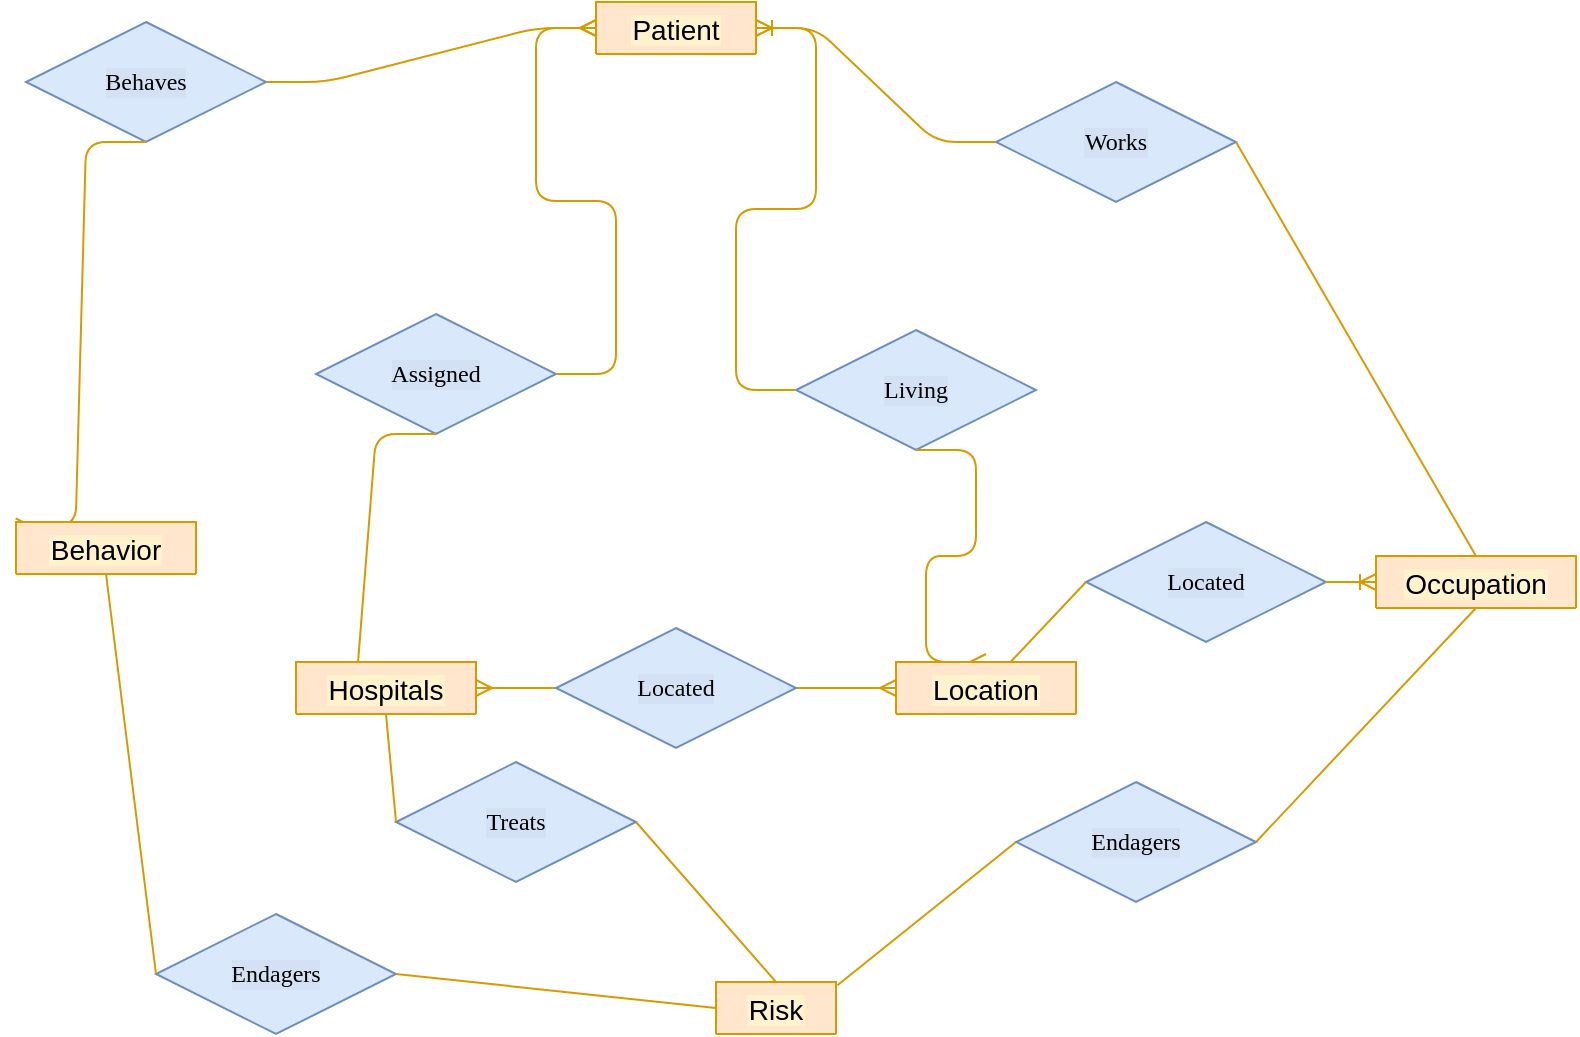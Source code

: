 <mxfile version="13.6.6" type="github"><diagram id="AUjH89CxYdZOuX72Uw9I" name="Page-1"><mxGraphModel dx="1888" dy="531" grid="1" gridSize="10" guides="1" tooltips="1" connect="1" arrows="1" fold="1" page="1" pageScale="1" pageWidth="850" pageHeight="1100" math="0" shadow="0"><root><mxCell id="0"/><mxCell id="1" parent="0"/><mxCell id="HIEzbjI9eFm-Q7LftsO4-79" value="Located" style="shape=rhombus;perimeter=rhombusPerimeter;whiteSpace=wrap;html=1;align=center;fontFamily=Times New Roman;labelBackgroundColor=#D4E1F5;fillColor=#dae8fc;strokeColor=#6c8ebf;" parent="1" vertex="1"><mxGeometry x="425" y="320" width="120" height="60" as="geometry"/></mxCell><mxCell id="HIEzbjI9eFm-Q7LftsO4-84" value="" style="endArrow=none;html=1;rounded=0;fontFamily=Times New Roman;entryX=0;entryY=0.5;entryDx=0;entryDy=0;labelBackgroundColor=#FFF2CC;fillColor=#ffe6cc;strokeColor=#d79b00;" parent="1" source="HIEzbjI9eFm-Q7LftsO4-67" target="HIEzbjI9eFm-Q7LftsO4-79" edge="1"><mxGeometry relative="1" as="geometry"><mxPoint x="10" y="260" as="sourcePoint"/><mxPoint x="170" y="260" as="targetPoint"/></mxGeometry></mxCell><mxCell id="HIEzbjI9eFm-Q7LftsO4-86" value="" style="edgeStyle=entityRelationEdgeStyle;fontSize=12;html=1;endArrow=ERoneToMany;labelBackgroundColor=#FFF2CC;fillColor=#ffe6cc;strokeColor=#d79b00;" parent="1" source="HIEzbjI9eFm-Q7LftsO4-79" target="HIEzbjI9eFm-Q7LftsO4-30" edge="1"><mxGeometry width="100" height="100" relative="1" as="geometry"><mxPoint x="40" y="310" as="sourcePoint"/><mxPoint x="610" y="280" as="targetPoint"/></mxGeometry></mxCell><mxCell id="HIEzbjI9eFm-Q7LftsO4-88" value="Works" style="shape=rhombus;perimeter=rhombusPerimeter;whiteSpace=wrap;html=1;align=center;fontFamily=Times New Roman;labelBackgroundColor=#D4E1F5;fillColor=#dae8fc;strokeColor=#6c8ebf;" parent="1" vertex="1"><mxGeometry x="380" y="100" width="120" height="60" as="geometry"/></mxCell><mxCell id="HIEzbjI9eFm-Q7LftsO4-90" value="" style="endArrow=none;html=1;rounded=0;fontFamily=Times New Roman;exitX=1;exitY=0.5;exitDx=0;exitDy=0;entryX=0.5;entryY=0;entryDx=0;entryDy=0;labelBackgroundColor=#FFF2CC;fillColor=#ffe6cc;strokeColor=#d79b00;" parent="1" source="HIEzbjI9eFm-Q7LftsO4-88" target="HIEzbjI9eFm-Q7LftsO4-30" edge="1"><mxGeometry relative="1" as="geometry"><mxPoint x="200" y="380" as="sourcePoint"/><mxPoint x="360" y="380" as="targetPoint"/></mxGeometry></mxCell><mxCell id="HIEzbjI9eFm-Q7LftsO4-91" value="Living" style="shape=rhombus;perimeter=rhombusPerimeter;whiteSpace=wrap;html=1;align=center;fontFamily=Times New Roman;labelBackgroundColor=#D4E1F5;fillColor=#dae8fc;strokeColor=#6c8ebf;" parent="1" vertex="1"><mxGeometry x="280" y="224" width="120" height="60" as="geometry"/></mxCell><mxCell id="HIEzbjI9eFm-Q7LftsO4-93" value="" style="edgeStyle=entityRelationEdgeStyle;fontSize=12;html=1;endArrow=ERmany;labelBackgroundColor=#FFF2CC;fillColor=#ffe6cc;strokeColor=#d79b00;" parent="1" source="HIEzbjI9eFm-Q7LftsO4-91" target="HIEzbjI9eFm-Q7LftsO4-65" edge="1"><mxGeometry width="100" height="100" relative="1" as="geometry"><mxPoint x="230" y="420" as="sourcePoint"/><mxPoint x="240" y="1010" as="targetPoint"/></mxGeometry></mxCell><mxCell id="HIEzbjI9eFm-Q7LftsO4-102" value="Behaves" style="shape=rhombus;perimeter=rhombusPerimeter;whiteSpace=wrap;html=1;align=center;fontFamily=Times New Roman;labelBackgroundColor=#D4E1F5;fillColor=#dae8fc;strokeColor=#6c8ebf;" parent="1" vertex="1"><mxGeometry x="-105.0" y="70" width="120" height="60" as="geometry"/></mxCell><mxCell id="HIEzbjI9eFm-Q7LftsO4-108" value="" style="edgeStyle=entityRelationEdgeStyle;fontSize=12;html=1;endArrow=ERmany;entryX=-0.002;entryY=0.084;entryDx=0;entryDy=0;entryPerimeter=0;exitX=0.5;exitY=1;exitDx=0;exitDy=0;labelBackgroundColor=#FFF2CC;fillColor=#ffe6cc;strokeColor=#d79b00;" parent="1" source="HIEzbjI9eFm-Q7LftsO4-102" target="HIEzbjI9eFm-Q7LftsO4-55" edge="1"><mxGeometry width="100" height="100" relative="1" as="geometry"><mxPoint x="-999.68" y="367" as="sourcePoint"/><mxPoint x="-619.68" y="687" as="targetPoint"/></mxGeometry></mxCell><mxCell id="HIEzbjI9eFm-Q7LftsO4-109" value="" style="edgeStyle=entityRelationEdgeStyle;fontSize=12;html=1;endArrow=ERmany;exitX=1;exitY=0.5;exitDx=0;exitDy=0;entryX=0;entryY=0.5;entryDx=0;entryDy=0;labelBackgroundColor=#FFF2CC;fillColor=#ffe6cc;strokeColor=#d79b00;" parent="1" source="HIEzbjI9eFm-Q7LftsO4-102" target="HIEzbjI9eFm-Q7LftsO4-66" edge="1"><mxGeometry width="100" height="100" relative="1" as="geometry"><mxPoint x="-709.68" y="1047" as="sourcePoint"/><mxPoint x="-589.68" y="477" as="targetPoint"/></mxGeometry></mxCell><mxCell id="HIEzbjI9eFm-Q7LftsO4-111" value="Assigned" style="shape=rhombus;perimeter=rhombusPerimeter;whiteSpace=wrap;html=1;align=center;fontFamily=Times New Roman;labelBackgroundColor=#D4E1F5;fillColor=#dae8fc;strokeColor=#6c8ebf;" parent="1" vertex="1"><mxGeometry x="40" y="216" width="120" height="60" as="geometry"/></mxCell><mxCell id="HIEzbjI9eFm-Q7LftsO4-112" value="" style="edgeStyle=entityRelationEdgeStyle;fontSize=12;html=1;endArrow=ERmany;labelBackgroundColor=#FFF2CC;fillColor=#ffe6cc;strokeColor=#d79b00;" parent="1" source="HIEzbjI9eFm-Q7LftsO4-111" target="HIEzbjI9eFm-Q7LftsO4-65" edge="1"><mxGeometry width="100" height="100" relative="1" as="geometry"><mxPoint x="100" y="890" as="sourcePoint"/><mxPoint x="200" y="790" as="targetPoint"/></mxGeometry></mxCell><mxCell id="HIEzbjI9eFm-Q7LftsO4-113" value="" style="edgeStyle=entityRelationEdgeStyle;fontSize=12;html=1;endArrow=ERmany;entryX=0;entryY=0.5;entryDx=0;entryDy=0;exitX=0.5;exitY=1;exitDx=0;exitDy=0;labelBackgroundColor=#FFF2CC;fillColor=#ffe6cc;strokeColor=#d79b00;" parent="1" source="HIEzbjI9eFm-Q7LftsO4-111" target="HIEzbjI9eFm-Q7LftsO4-74" edge="1"><mxGeometry width="100" height="100" relative="1" as="geometry"><mxPoint x="-20" y="260" as="sourcePoint"/><mxPoint x="-130" y="618" as="targetPoint"/></mxGeometry></mxCell><mxCell id="HIEzbjI9eFm-Q7LftsO4-114" value="" style="edgeStyle=entityRelationEdgeStyle;fontSize=12;html=1;endArrow=ERoneToMany;labelBackgroundColor=#FFF2CC;fillColor=#ffe6cc;strokeColor=#d79b00;" parent="1" source="HIEzbjI9eFm-Q7LftsO4-88" target="HIEzbjI9eFm-Q7LftsO4-61" edge="1"><mxGeometry width="100" height="100" relative="1" as="geometry"><mxPoint x="630" y="1010" as="sourcePoint"/><mxPoint x="570" y="980" as="targetPoint"/></mxGeometry></mxCell><mxCell id="HIEzbjI9eFm-Q7LftsO4-129" value="" style="edgeStyle=entityRelationEdgeStyle;fontSize=12;html=1;endArrow=ERmany;startArrow=ERmany;exitX=1;exitY=0.5;exitDx=0;exitDy=0;entryX=0;entryY=0.5;entryDx=0;entryDy=0;labelBackgroundColor=#FFF2CC;fillColor=#ffe6cc;strokeColor=#d79b00;" parent="1" source="HIEzbjI9eFm-Q7LftsO4-73" target="HIEzbjI9eFm-Q7LftsO4-67" edge="1"><mxGeometry width="100" height="100" relative="1" as="geometry"><mxPoint x="270" y="540" as="sourcePoint"/><mxPoint x="370" y="440" as="targetPoint"/></mxGeometry></mxCell><mxCell id="HIEzbjI9eFm-Q7LftsO4-61" value="Patient" style="swimlane;fontStyle=0;childLayout=stackLayout;horizontal=1;startSize=26;horizontalStack=0;resizeParent=1;resizeParentMax=0;resizeLast=0;collapsible=1;marginBottom=0;align=center;fontSize=14;labelBackgroundColor=#FFF2CC;fillColor=#ffe6cc;strokeColor=#d79b00;" parent="1" vertex="1" collapsed="1"><mxGeometry x="180" y="60" width="80" height="26" as="geometry"><mxRectangle x="265" y="40" width="160" height="176" as="alternateBounds"/></mxGeometry></mxCell><mxCell id="HIEzbjI9eFm-Q7LftsO4-66" value="Identifier (SSN)" style="text;strokeColor=#d79b00;fillColor=#ffe6cc;spacingLeft=4;spacingRight=4;overflow=hidden;rotatable=0;points=[[0,0.5],[1,0.5]];portConstraint=eastwest;fontSize=12;labelBackgroundColor=#FFF2CC;" parent="HIEzbjI9eFm-Q7LftsO4-61" vertex="1"><mxGeometry y="26" width="80" height="30" as="geometry"/></mxCell><mxCell id="HIEzbjI9eFm-Q7LftsO4-62" value="Age" style="text;strokeColor=#d79b00;fillColor=#ffe6cc;spacingLeft=4;spacingRight=4;overflow=hidden;rotatable=0;points=[[0,0.5],[1,0.5]];portConstraint=eastwest;fontSize=12;labelBackgroundColor=#FFF2CC;" parent="HIEzbjI9eFm-Q7LftsO4-61" vertex="1"><mxGeometry y="56" width="80" height="30" as="geometry"/></mxCell><mxCell id="HIEzbjI9eFm-Q7LftsO4-63" value="Race" style="text;strokeColor=#d79b00;fillColor=#ffe6cc;spacingLeft=4;spacingRight=4;overflow=hidden;rotatable=0;points=[[0,0.5],[1,0.5]];portConstraint=eastwest;fontSize=12;labelBackgroundColor=#FFF2CC;" parent="HIEzbjI9eFm-Q7LftsO4-61" vertex="1"><mxGeometry y="86" width="80" height="30" as="geometry"/></mxCell><mxCell id="HIEzbjI9eFm-Q7LftsO4-64" value="Pre-Existing Conditions" style="text;strokeColor=#d79b00;fillColor=#ffe6cc;spacingLeft=4;spacingRight=4;overflow=hidden;rotatable=0;points=[[0,0.5],[1,0.5]];portConstraint=eastwest;fontSize=12;labelBackgroundColor=#FFF2CC;" parent="HIEzbjI9eFm-Q7LftsO4-61" vertex="1"><mxGeometry y="116" width="80" height="30" as="geometry"/></mxCell><mxCell id="HIEzbjI9eFm-Q7LftsO4-65" value="Sex" style="text;strokeColor=#d79b00;fillColor=#ffe6cc;spacingLeft=4;spacingRight=4;overflow=hidden;rotatable=0;points=[[0,0.5],[1,0.5]];portConstraint=eastwest;fontSize=12;labelBackgroundColor=#FFF2CC;" parent="HIEzbjI9eFm-Q7LftsO4-61" vertex="1"><mxGeometry y="146" width="80" height="30" as="geometry"/></mxCell><mxCell id="HIEzbjI9eFm-Q7LftsO4-140" value="Endagers" style="shape=rhombus;perimeter=rhombusPerimeter;whiteSpace=wrap;html=1;align=center;fontFamily=Times New Roman;labelBackgroundColor=#D4E1F5;fillColor=#dae8fc;strokeColor=#6c8ebf;" parent="1" vertex="1"><mxGeometry x="390" y="450" width="120" height="60" as="geometry"/></mxCell><mxCell id="HIEzbjI9eFm-Q7LftsO4-141" value="Endagers" style="shape=rhombus;perimeter=rhombusPerimeter;whiteSpace=wrap;html=1;align=center;fontFamily=Times New Roman;labelBackgroundColor=#D4E1F5;fillColor=#dae8fc;strokeColor=#6c8ebf;" parent="1" vertex="1"><mxGeometry x="-40" y="516" width="120" height="60" as="geometry"/></mxCell><mxCell id="HIEzbjI9eFm-Q7LftsO4-143" value="" style="endArrow=none;html=1;rounded=0;labelBackgroundColor=#FFF2CC;fontFamily=Times New Roman;exitX=0.5;exitY=1;exitDx=0;exitDy=0;entryX=0;entryY=0.5;entryDx=0;entryDy=0;fillColor=#ffe6cc;strokeColor=#d79b00;" parent="1" source="HIEzbjI9eFm-Q7LftsO4-55" target="HIEzbjI9eFm-Q7LftsO4-141" edge="1"><mxGeometry relative="1" as="geometry"><mxPoint x="-350" y="590" as="sourcePoint"/><mxPoint x="-190" y="590" as="targetPoint"/></mxGeometry></mxCell><mxCell id="HIEzbjI9eFm-Q7LftsO4-147" value="" style="endArrow=none;html=1;rounded=0;labelBackgroundColor=#FFF2CC;fontFamily=Times New Roman;entryX=0;entryY=0.5;entryDx=0;entryDy=0;exitX=1;exitY=0.5;exitDx=0;exitDy=0;fillColor=#ffe6cc;strokeColor=#d79b00;" parent="1" source="HIEzbjI9eFm-Q7LftsO4-141" target="HIEzbjI9eFm-Q7LftsO4-131" edge="1"><mxGeometry relative="1" as="geometry"><mxPoint x="-10" y="450" as="sourcePoint"/><mxPoint x="150" y="450" as="targetPoint"/></mxGeometry></mxCell><mxCell id="HIEzbjI9eFm-Q7LftsO4-148" value="" style="endArrow=none;html=1;rounded=0;labelBackgroundColor=#FFF2CC;fontFamily=Times New Roman;entryX=0;entryY=0.5;entryDx=0;entryDy=0;exitX=1.012;exitY=0.062;exitDx=0;exitDy=0;exitPerimeter=0;fillColor=#ffe6cc;strokeColor=#d79b00;" parent="1" source="HIEzbjI9eFm-Q7LftsO4-134" target="HIEzbjI9eFm-Q7LftsO4-140" edge="1"><mxGeometry relative="1" as="geometry"><mxPoint x="-10" y="450" as="sourcePoint"/><mxPoint x="150" y="450" as="targetPoint"/></mxGeometry></mxCell><mxCell id="HIEzbjI9eFm-Q7LftsO4-149" value="" style="endArrow=none;html=1;rounded=0;labelBackgroundColor=#FFF2CC;fontFamily=Times New Roman;exitX=1;exitY=0.5;exitDx=0;exitDy=0;entryX=0.5;entryY=1;entryDx=0;entryDy=0;fillColor=#ffe6cc;strokeColor=#d79b00;" parent="1" source="HIEzbjI9eFm-Q7LftsO4-140" target="HIEzbjI9eFm-Q7LftsO4-30" edge="1"><mxGeometry relative="1" as="geometry"><mxPoint x="-10" y="450" as="sourcePoint"/><mxPoint x="150" y="450" as="targetPoint"/></mxGeometry></mxCell><mxCell id="HIEzbjI9eFm-Q7LftsO4-151" value="Treats" style="shape=rhombus;perimeter=rhombusPerimeter;whiteSpace=wrap;html=1;align=center;fontFamily=Times New Roman;labelBackgroundColor=#D4E1F5;fillColor=#dae8fc;strokeColor=#6c8ebf;" parent="1" vertex="1"><mxGeometry x="80" y="440" width="120" height="60" as="geometry"/></mxCell><mxCell id="HIEzbjI9eFm-Q7LftsO4-152" value="" style="endArrow=none;html=1;rounded=0;labelBackgroundColor=#FFF2CC;fontFamily=Times New Roman;exitX=0.5;exitY=1;exitDx=0;exitDy=0;entryX=0;entryY=0.5;entryDx=0;entryDy=0;fillColor=#ffe6cc;strokeColor=#d79b00;" parent="1" source="HIEzbjI9eFm-Q7LftsO4-73" target="HIEzbjI9eFm-Q7LftsO4-151" edge="1"><mxGeometry relative="1" as="geometry"><mxPoint x="140" y="450" as="sourcePoint"/><mxPoint x="300" y="450" as="targetPoint"/></mxGeometry></mxCell><mxCell id="HIEzbjI9eFm-Q7LftsO4-153" value="" style="endArrow=none;html=1;rounded=0;labelBackgroundColor=#FFF2CC;fontFamily=Times New Roman;exitX=1;exitY=0.5;exitDx=0;exitDy=0;entryX=0.5;entryY=0;entryDx=0;entryDy=0;fillColor=#ffe6cc;strokeColor=#d79b00;" parent="1" source="HIEzbjI9eFm-Q7LftsO4-151" target="HIEzbjI9eFm-Q7LftsO4-131" edge="1"><mxGeometry relative="1" as="geometry"><mxPoint x="140" y="450" as="sourcePoint"/><mxPoint x="270" y="700" as="targetPoint"/></mxGeometry></mxCell><mxCell id="juFAmhyxNUNoLvna4tCV-1" value="" style="edgeStyle=entityRelationEdgeStyle;fontSize=12;html=1;endArrow=ERmany;entryX=0.5;entryY=0;entryDx=0;entryDy=0;fillColor=#ffe6cc;strokeColor=#d79b00;exitX=0.5;exitY=1;exitDx=0;exitDy=0;" parent="1" source="HIEzbjI9eFm-Q7LftsO4-91" target="HIEzbjI9eFm-Q7LftsO4-67" edge="1"><mxGeometry width="100" height="100" relative="1" as="geometry"><mxPoint x="220" y="350" as="sourcePoint"/><mxPoint x="320" y="250" as="targetPoint"/></mxGeometry></mxCell><mxCell id="HIEzbjI9eFm-Q7LftsO4-127" value="Located" style="shape=rhombus;perimeter=rhombusPerimeter;whiteSpace=wrap;html=1;align=center;fontFamily=Times New Roman;labelBackgroundColor=#D4E1F5;fillColor=#dae8fc;strokeColor=#6c8ebf;" parent="1" vertex="1"><mxGeometry x="160" y="373" width="120" height="60" as="geometry"/></mxCell><mxCell id="HIEzbjI9eFm-Q7LftsO4-67" value="Location" style="swimlane;fontStyle=0;childLayout=stackLayout;horizontal=1;startSize=26;horizontalStack=0;resizeParent=1;resizeParentMax=0;resizeLast=0;collapsible=1;marginBottom=0;align=center;fontSize=14;labelBackgroundColor=#FFF2CC;fillColor=#ffe6cc;strokeColor=#d79b00;" parent="1" vertex="1" collapsed="1"><mxGeometry x="330" y="390" width="90" height="26" as="geometry"><mxRectangle x="265" y="400" width="160" height="176" as="alternateBounds"/></mxGeometry></mxCell><mxCell id="HIEzbjI9eFm-Q7LftsO4-68" value="Country" style="text;strokeColor=#d79b00;fillColor=#ffe6cc;spacingLeft=4;spacingRight=4;overflow=hidden;rotatable=0;points=[[0,0.5],[1,0.5]];portConstraint=eastwest;fontSize=12;labelBackgroundColor=#FFF2CC;" parent="HIEzbjI9eFm-Q7LftsO4-67" vertex="1"><mxGeometry y="26" width="90" height="30" as="geometry"/></mxCell><mxCell id="HIEzbjI9eFm-Q7LftsO4-70" value="City" style="text;strokeColor=#d79b00;fillColor=#ffe6cc;spacingLeft=4;spacingRight=4;overflow=hidden;rotatable=0;points=[[0,0.5],[1,0.5]];portConstraint=eastwest;fontSize=12;labelBackgroundColor=#FFF2CC;" parent="HIEzbjI9eFm-Q7LftsO4-67" vertex="1"><mxGeometry y="56" width="90" height="30" as="geometry"/></mxCell><mxCell id="HIEzbjI9eFm-Q7LftsO4-71" value="Population" style="text;strokeColor=#d79b00;fillColor=#ffe6cc;spacingLeft=4;spacingRight=4;overflow=hidden;rotatable=0;points=[[0,0.5],[1,0.5]];portConstraint=eastwest;fontSize=12;labelBackgroundColor=#FFF2CC;" parent="HIEzbjI9eFm-Q7LftsO4-67" vertex="1"><mxGeometry y="86" width="90" height="30" as="geometry"/></mxCell><mxCell id="HIEzbjI9eFm-Q7LftsO4-72" value="Prevalence of Cases" style="text;strokeColor=#d79b00;fillColor=#ffe6cc;spacingLeft=4;spacingRight=4;overflow=hidden;rotatable=0;points=[[0,0.5],[1,0.5]];portConstraint=eastwest;fontSize=12;labelBackgroundColor=#FFF2CC;" parent="HIEzbjI9eFm-Q7LftsO4-67" vertex="1"><mxGeometry y="116" width="90" height="30" as="geometry"/></mxCell><mxCell id="HIEzbjI9eFm-Q7LftsO4-101" value="# of Recovered (Immunity)" style="text;strokeColor=#d79b00;fillColor=#ffe6cc;spacingLeft=4;spacingRight=4;overflow=hidden;rotatable=0;points=[[0,0.5],[1,0.5]];portConstraint=eastwest;fontSize=12;labelBackgroundColor=#FFF2CC;" parent="HIEzbjI9eFm-Q7LftsO4-67" vertex="1"><mxGeometry y="146" width="90" height="30" as="geometry"/></mxCell><mxCell id="HIEzbjI9eFm-Q7LftsO4-73" value="Hospitals" style="swimlane;fontStyle=0;childLayout=stackLayout;horizontal=1;startSize=26;horizontalStack=0;resizeParent=1;resizeParentMax=0;resizeLast=0;collapsible=1;marginBottom=0;align=center;fontSize=14;color=green;labelBackgroundColor=#FFF2CC;fillColor=#ffe6cc;strokeColor=#d79b00;" parent="1" vertex="1" collapsed="1"><mxGeometry x="30" y="390" width="90" height="26" as="geometry"><mxRectangle x="-90" y="415" width="160" height="176" as="alternateBounds"/></mxGeometry></mxCell><mxCell id="HIEzbjI9eFm-Q7LftsO4-76" value="Hospital Name/Identifier" style="text;strokeColor=#d79b00;fillColor=#ffe6cc;spacingLeft=4;spacingRight=4;overflow=hidden;rotatable=0;points=[[0,0.5],[1,0.5]];portConstraint=eastwest;fontSize=12;labelBackgroundColor=#FFF2CC;" parent="HIEzbjI9eFm-Q7LftsO4-73" vertex="1"><mxGeometry y="26" width="90" height="30" as="geometry"/></mxCell><mxCell id="HIEzbjI9eFm-Q7LftsO4-77" value="Adress" style="text;strokeColor=#d79b00;fillColor=#ffe6cc;spacingLeft=4;spacingRight=4;overflow=hidden;rotatable=0;points=[[0,0.5],[1,0.5]];portConstraint=eastwest;fontSize=12;labelBackgroundColor=#FFF2CC;" parent="HIEzbjI9eFm-Q7LftsO4-73" vertex="1"><mxGeometry y="56" width="90" height="30" as="geometry"/></mxCell><mxCell id="HIEzbjI9eFm-Q7LftsO4-74" value="ICU Max" style="text;strokeColor=#d79b00;fillColor=#ffe6cc;spacingLeft=4;spacingRight=4;overflow=hidden;rotatable=0;points=[[0,0.5],[1,0.5]];portConstraint=eastwest;fontSize=12;labelBackgroundColor=#FFF2CC;" parent="HIEzbjI9eFm-Q7LftsO4-73" vertex="1"><mxGeometry y="86" width="90" height="30" as="geometry"/></mxCell><mxCell id="HIEzbjI9eFm-Q7LftsO4-75" value="Current Occupancy" style="text;strokeColor=#d79b00;fillColor=#ffe6cc;spacingLeft=4;spacingRight=4;overflow=hidden;rotatable=0;points=[[0,0.5],[1,0.5]];portConstraint=eastwest;fontSize=12;labelBackgroundColor=#FFF2CC;" parent="HIEzbjI9eFm-Q7LftsO4-73" vertex="1"><mxGeometry y="116" width="90" height="30" as="geometry"/></mxCell><mxCell id="HIEzbjI9eFm-Q7LftsO4-78" value="Available Staff" style="text;strokeColor=#d79b00;fillColor=#ffe6cc;spacingLeft=4;spacingRight=4;overflow=hidden;rotatable=0;points=[[0,0.5],[1,0.5]];portConstraint=eastwest;fontSize=12;labelBackgroundColor=#FFF2CC;" parent="HIEzbjI9eFm-Q7LftsO4-73" vertex="1"><mxGeometry y="146" width="90" height="30" as="geometry"/></mxCell><mxCell id="HIEzbjI9eFm-Q7LftsO4-55" value="Behavior" style="swimlane;fontStyle=0;childLayout=stackLayout;horizontal=1;startSize=26;horizontalStack=0;resizeParent=1;resizeParentMax=0;resizeLast=0;collapsible=1;marginBottom=0;align=center;fontSize=14;labelBackgroundColor=#FFF2CC;fillColor=#ffe6cc;strokeColor=#d79b00;" parent="1" vertex="1" collapsed="1"><mxGeometry x="-110.0" y="320" width="90" height="26" as="geometry"><mxRectangle x="-310.0" y="216" width="160" height="176" as="alternateBounds"/></mxGeometry></mxCell><mxCell id="HIEzbjI9eFm-Q7LftsO4-56" value="Partying" style="text;strokeColor=#d79b00;fillColor=#ffe6cc;spacingLeft=4;spacingRight=4;overflow=hidden;rotatable=0;points=[[0,0.5],[1,0.5]];portConstraint=eastwest;fontSize=12;labelBackgroundColor=#FFF2CC;" parent="HIEzbjI9eFm-Q7LftsO4-55" vertex="1"><mxGeometry y="26" width="90" height="30" as="geometry"/></mxCell><mxCell id="HIEzbjI9eFm-Q7LftsO4-59" value="Social Distancing" style="text;strokeColor=#d79b00;fillColor=#ffe6cc;spacingLeft=4;spacingRight=4;overflow=hidden;rotatable=0;points=[[0,0.5],[1,0.5]];portConstraint=eastwest;fontSize=12;labelBackgroundColor=#FFF2CC;" parent="HIEzbjI9eFm-Q7LftsO4-55" vertex="1"><mxGeometry y="56" width="90" height="30" as="geometry"/></mxCell><mxCell id="HIEzbjI9eFm-Q7LftsO4-57" value="Dining Out" style="text;strokeColor=#d79b00;fillColor=#ffe6cc;spacingLeft=4;spacingRight=4;overflow=hidden;rotatable=0;points=[[0,0.5],[1,0.5]];portConstraint=eastwest;fontSize=12;labelBackgroundColor=#FFF2CC;" parent="HIEzbjI9eFm-Q7LftsO4-55" vertex="1"><mxGeometry y="86" width="90" height="30" as="geometry"/></mxCell><mxCell id="HIEzbjI9eFm-Q7LftsO4-58" value="Excercising" style="text;strokeColor=#d79b00;fillColor=#ffe6cc;spacingLeft=4;spacingRight=4;overflow=hidden;rotatable=0;points=[[0,0.5],[1,0.5]];portConstraint=eastwest;fontSize=12;labelBackgroundColor=#FFF2CC;" parent="HIEzbjI9eFm-Q7LftsO4-55" vertex="1"><mxGeometry y="116" width="90" height="30" as="geometry"/></mxCell><mxCell id="HIEzbjI9eFm-Q7LftsO4-60" value="Wears A Mask" style="text;strokeColor=#d79b00;fillColor=#ffe6cc;spacingLeft=4;spacingRight=4;overflow=hidden;rotatable=0;points=[[0,0.5],[1,0.5]];portConstraint=eastwest;fontSize=12;labelBackgroundColor=#FFF2CC;" parent="HIEzbjI9eFm-Q7LftsO4-55" vertex="1"><mxGeometry y="146" width="90" height="30" as="geometry"/></mxCell><mxCell id="HIEzbjI9eFm-Q7LftsO4-30" value="Occupation" style="swimlane;fontStyle=0;childLayout=stackLayout;horizontal=1;startSize=26;horizontalStack=0;resizeParent=1;resizeParentMax=0;resizeLast=0;collapsible=1;marginBottom=0;align=center;fontSize=14;labelBackgroundColor=#FFF2CC;fillColor=#ffe6cc;strokeColor=#d79b00;" parent="1" vertex="1" collapsed="1"><mxGeometry x="570" y="337" width="100" height="26" as="geometry"><mxRectangle x="650" y="224" width="160" height="176" as="alternateBounds"/></mxGeometry></mxCell><mxCell id="HIEzbjI9eFm-Q7LftsO4-31" value="Job Tittle" style="text;strokeColor=#d79b00;fillColor=#ffe6cc;spacingLeft=4;spacingRight=4;overflow=hidden;rotatable=0;points=[[0,0.5],[1,0.5]];portConstraint=eastwest;fontSize=12;labelBackgroundColor=#FFF2CC;" parent="HIEzbjI9eFm-Q7LftsO4-30" vertex="1"><mxGeometry y="26" width="100" height="30" as="geometry"/></mxCell><mxCell id="HIEzbjI9eFm-Q7LftsO4-47" value="Contact Level" style="text;strokeColor=#d79b00;fillColor=#ffe6cc;spacingLeft=4;spacingRight=4;overflow=hidden;rotatable=0;points=[[0,0.5],[1,0.5]];portConstraint=eastwest;fontSize=12;labelBackgroundColor=#FFF2CC;" parent="HIEzbjI9eFm-Q7LftsO4-30" vertex="1"><mxGeometry y="56" width="100" height="30" as="geometry"/></mxCell><mxCell id="HIEzbjI9eFm-Q7LftsO4-33" value="Contact Frequency" style="text;strokeColor=#d79b00;fillColor=#ffe6cc;spacingLeft=4;spacingRight=4;overflow=hidden;rotatable=0;points=[[0,0.5],[1,0.5]];portConstraint=eastwest;fontSize=12;labelBackgroundColor=#FFF2CC;" parent="HIEzbjI9eFm-Q7LftsO4-30" vertex="1"><mxGeometry y="86" width="100" height="30" as="geometry"/></mxCell><mxCell id="HIEzbjI9eFm-Q7LftsO4-32" value="Staff" style="text;strokeColor=#d79b00;fillColor=#ffe6cc;spacingLeft=4;spacingRight=4;overflow=hidden;rotatable=0;points=[[0,0.5],[1,0.5]];portConstraint=eastwest;fontSize=12;labelBackgroundColor=#FFF2CC;" parent="HIEzbjI9eFm-Q7LftsO4-30" vertex="1"><mxGeometry y="116" width="100" height="30" as="geometry"/></mxCell><mxCell id="HIEzbjI9eFm-Q7LftsO4-48" value="Safety Procedures" style="text;strokeColor=#d79b00;fillColor=#ffe6cc;spacingLeft=4;spacingRight=4;overflow=hidden;rotatable=0;points=[[0,0.5],[1,0.5]];portConstraint=eastwest;fontSize=12;labelBackgroundColor=#FFF2CC;" parent="HIEzbjI9eFm-Q7LftsO4-30" vertex="1"><mxGeometry y="146" width="100" height="30" as="geometry"/></mxCell><mxCell id="HIEzbjI9eFm-Q7LftsO4-131" value="Risk" style="swimlane;fontStyle=0;childLayout=stackLayout;horizontal=1;startSize=26;horizontalStack=0;resizeParent=1;resizeParentMax=0;resizeLast=0;collapsible=1;marginBottom=0;align=center;fontSize=14;color=green;labelBackgroundColor=#FFF2CC;fillColor=#ffe6cc;strokeColor=#d79b00;" parent="1" vertex="1" collapsed="1"><mxGeometry x="240" y="550" width="60" height="26" as="geometry"><mxRectangle x="200" y="664" width="160" height="176" as="alternateBounds"/></mxGeometry></mxCell><mxCell id="HIEzbjI9eFm-Q7LftsO4-132" value="Level" style="text;strokeColor=#d79b00;fillColor=#ffe6cc;spacingLeft=4;spacingRight=4;overflow=hidden;rotatable=0;points=[[0,0.5],[1,0.5]];portConstraint=eastwest;fontSize=12;labelBackgroundColor=#FFF2CC;" parent="HIEzbjI9eFm-Q7LftsO4-131" vertex="1"><mxGeometry y="26" width="60" height="30" as="geometry"/></mxCell><mxCell id="HIEzbjI9eFm-Q7LftsO4-133" value="Severity" style="text;strokeColor=#d79b00;fillColor=#ffe6cc;spacingLeft=4;spacingRight=4;overflow=hidden;rotatable=0;points=[[0,0.5],[1,0.5]];portConstraint=eastwest;fontSize=12;labelBackgroundColor=#FFF2CC;" parent="HIEzbjI9eFm-Q7LftsO4-131" vertex="1"><mxGeometry y="56" width="60" height="30" as="geometry"/></mxCell><mxCell id="HIEzbjI9eFm-Q7LftsO4-134" value="Close Contacts" style="text;strokeColor=#d79b00;fillColor=#ffe6cc;spacingLeft=4;spacingRight=4;overflow=hidden;rotatable=0;points=[[0,0.5],[1,0.5]];portConstraint=eastwest;fontSize=12;labelBackgroundColor=#FFF2CC;" parent="HIEzbjI9eFm-Q7LftsO4-131" vertex="1"><mxGeometry y="86" width="60" height="30" as="geometry"/></mxCell><mxCell id="HIEzbjI9eFm-Q7LftsO4-135" value="Interactions" style="text;strokeColor=#d79b00;fillColor=#ffe6cc;spacingLeft=4;spacingRight=4;overflow=hidden;rotatable=0;points=[[0,0.5],[1,0.5]];portConstraint=eastwest;fontSize=12;labelBackgroundColor=#FFF2CC;" parent="HIEzbjI9eFm-Q7LftsO4-131" vertex="1"><mxGeometry y="116" width="60" height="30" as="geometry"/></mxCell><mxCell id="HIEzbjI9eFm-Q7LftsO4-136" value="Treatment" style="text;strokeColor=#d79b00;fillColor=#ffe6cc;spacingLeft=4;spacingRight=4;overflow=hidden;rotatable=0;points=[[0,0.5],[1,0.5]];portConstraint=eastwest;fontSize=12;labelBackgroundColor=#FFF2CC;" parent="HIEzbjI9eFm-Q7LftsO4-131" vertex="1"><mxGeometry y="146" width="60" height="30" as="geometry"/></mxCell></root></mxGraphModel></diagram></mxfile>